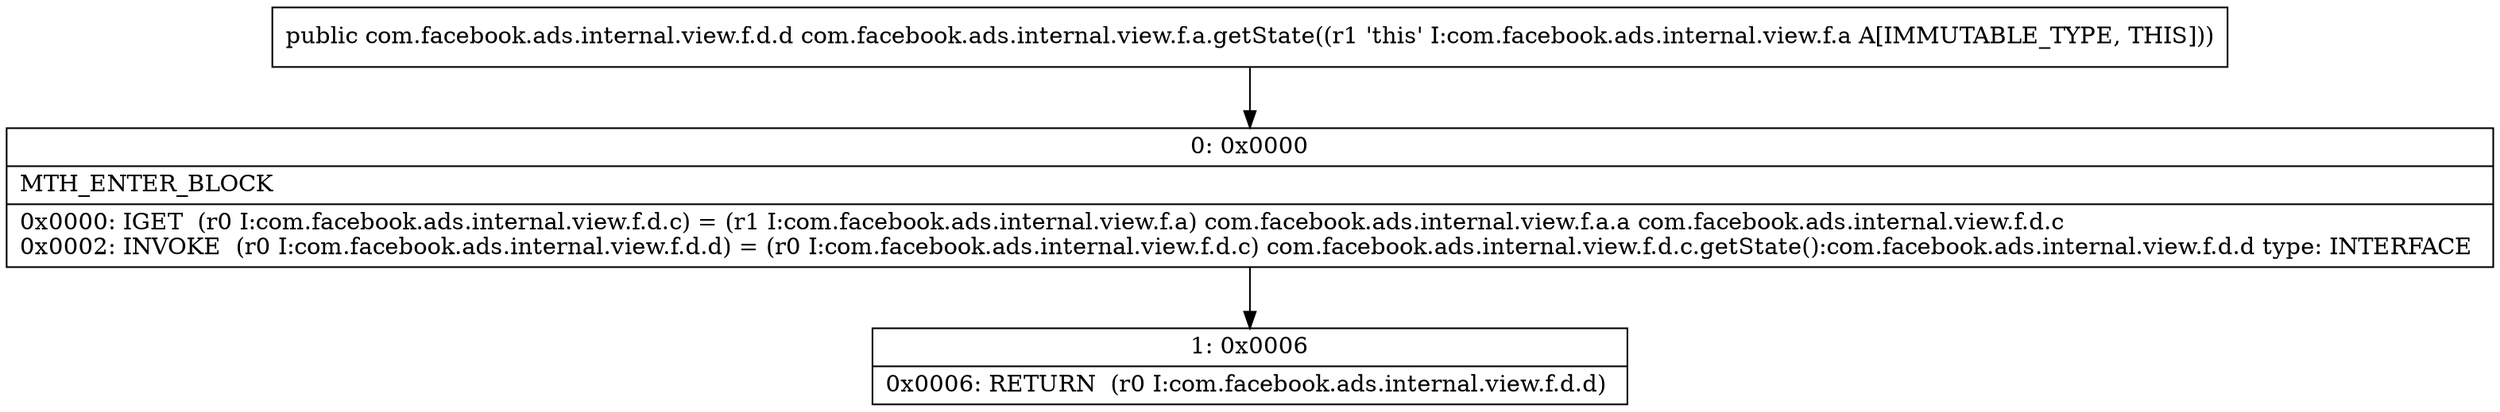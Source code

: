 digraph "CFG forcom.facebook.ads.internal.view.f.a.getState()Lcom\/facebook\/ads\/internal\/view\/f\/d\/d;" {
Node_0 [shape=record,label="{0\:\ 0x0000|MTH_ENTER_BLOCK\l|0x0000: IGET  (r0 I:com.facebook.ads.internal.view.f.d.c) = (r1 I:com.facebook.ads.internal.view.f.a) com.facebook.ads.internal.view.f.a.a com.facebook.ads.internal.view.f.d.c \l0x0002: INVOKE  (r0 I:com.facebook.ads.internal.view.f.d.d) = (r0 I:com.facebook.ads.internal.view.f.d.c) com.facebook.ads.internal.view.f.d.c.getState():com.facebook.ads.internal.view.f.d.d type: INTERFACE \l}"];
Node_1 [shape=record,label="{1\:\ 0x0006|0x0006: RETURN  (r0 I:com.facebook.ads.internal.view.f.d.d) \l}"];
MethodNode[shape=record,label="{public com.facebook.ads.internal.view.f.d.d com.facebook.ads.internal.view.f.a.getState((r1 'this' I:com.facebook.ads.internal.view.f.a A[IMMUTABLE_TYPE, THIS])) }"];
MethodNode -> Node_0;
Node_0 -> Node_1;
}

